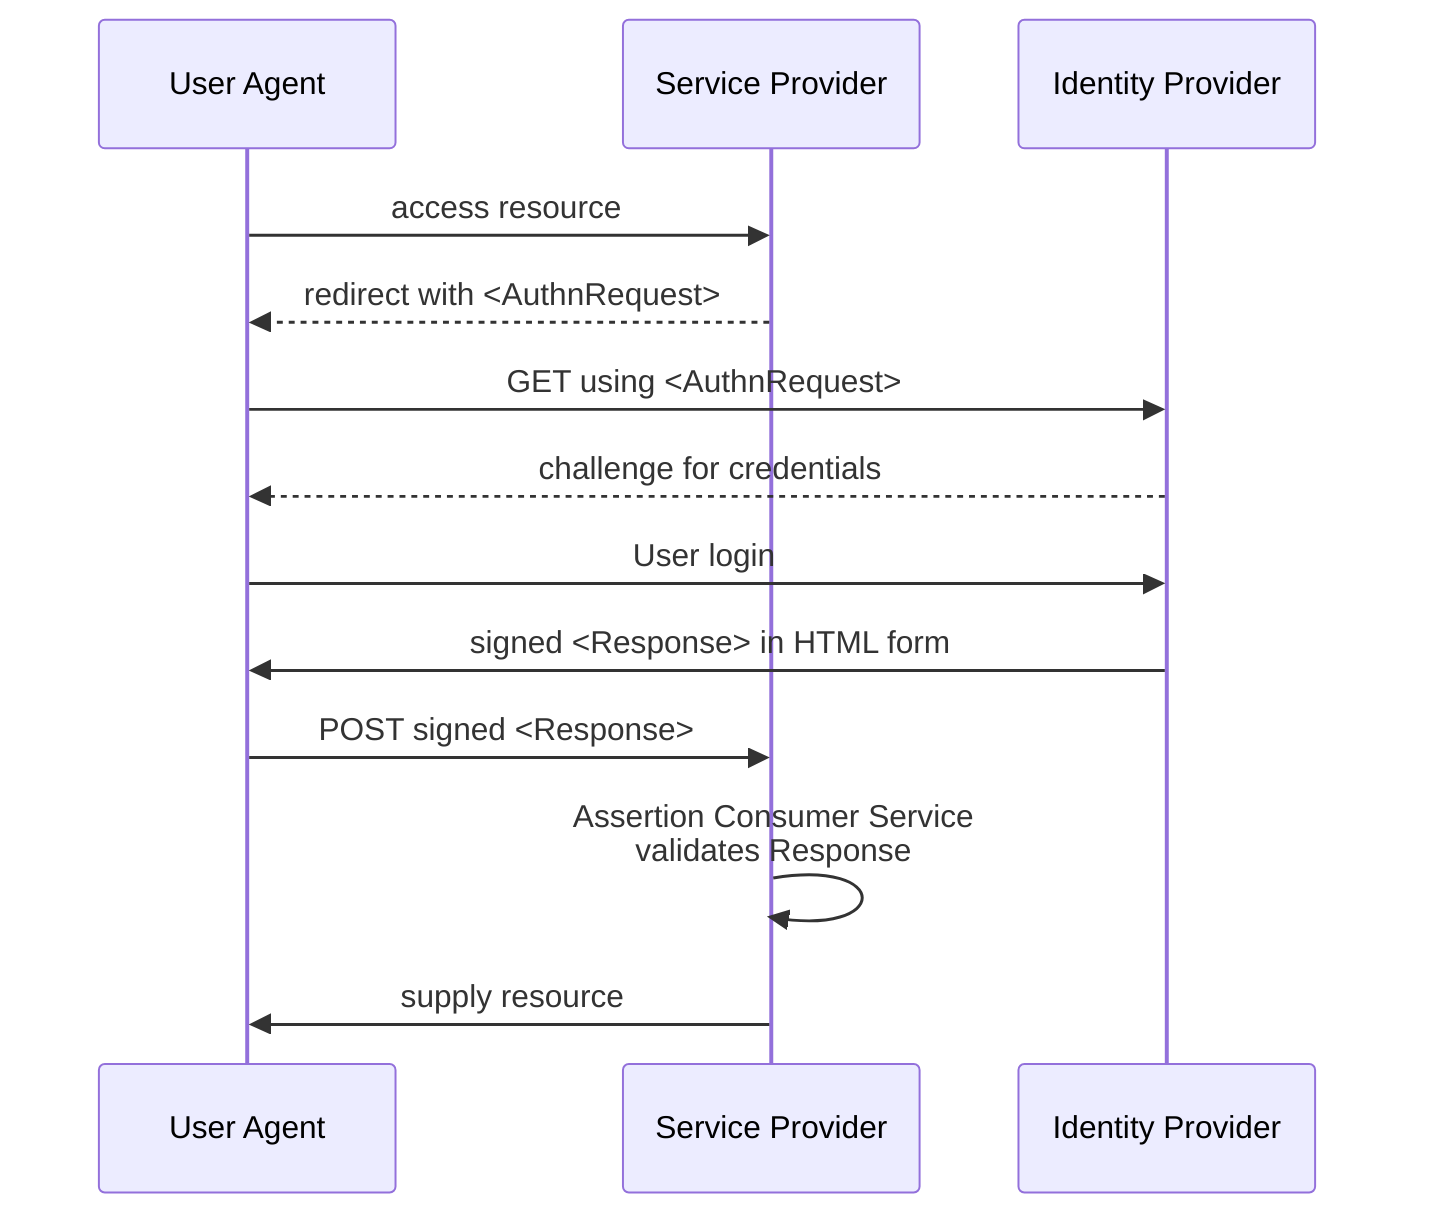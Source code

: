 sequenceDiagram
    participant UA as User Agent
    participant SP as Service Provider
    participant IDP as Identity Provider
    UA->> SP: access resource
    SP -->> UA: redirect with <AuthnRequest>
    UA ->> IDP: GET using <AuthnRequest>
    IDP -->> UA: challenge for credentials
    UA ->> IDP: User login
    IDP ->> UA: signed <Response> in HTML form
    UA ->> SP: POST signed <Response>
    SP ->> SP: Assertion Consumer Service<br>validates Response
    SP ->> UA: supply resource